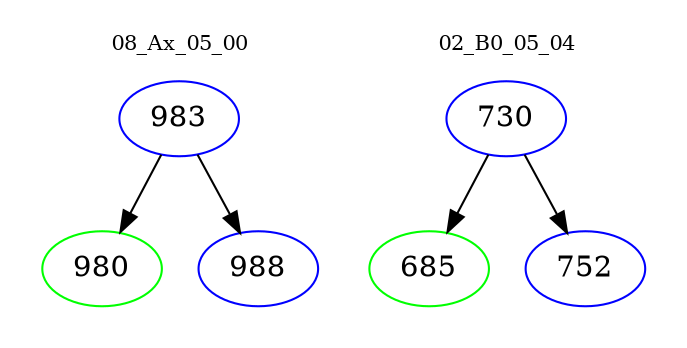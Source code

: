 digraph{
subgraph cluster_0 {
color = white
label = "08_Ax_05_00";
fontsize=10;
T0_983 [label="983", color="blue"]
T0_983 -> T0_980 [color="black"]
T0_980 [label="980", color="green"]
T0_983 -> T0_988 [color="black"]
T0_988 [label="988", color="blue"]
}
subgraph cluster_1 {
color = white
label = "02_B0_05_04";
fontsize=10;
T1_730 [label="730", color="blue"]
T1_730 -> T1_685 [color="black"]
T1_685 [label="685", color="green"]
T1_730 -> T1_752 [color="black"]
T1_752 [label="752", color="blue"]
}
}
